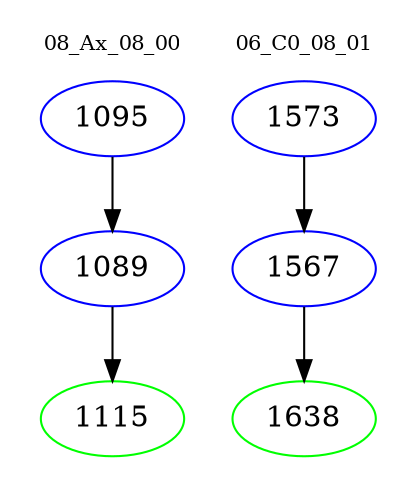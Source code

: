 digraph{
subgraph cluster_0 {
color = white
label = "08_Ax_08_00";
fontsize=10;
T0_1095 [label="1095", color="blue"]
T0_1095 -> T0_1089 [color="black"]
T0_1089 [label="1089", color="blue"]
T0_1089 -> T0_1115 [color="black"]
T0_1115 [label="1115", color="green"]
}
subgraph cluster_1 {
color = white
label = "06_C0_08_01";
fontsize=10;
T1_1573 [label="1573", color="blue"]
T1_1573 -> T1_1567 [color="black"]
T1_1567 [label="1567", color="blue"]
T1_1567 -> T1_1638 [color="black"]
T1_1638 [label="1638", color="green"]
}
}
